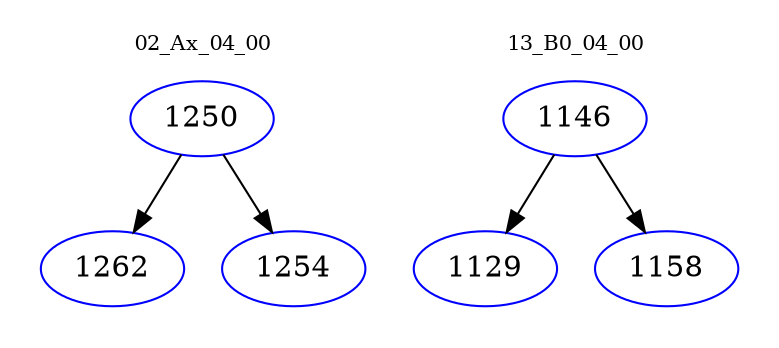 digraph{
subgraph cluster_0 {
color = white
label = "02_Ax_04_00";
fontsize=10;
T0_1250 [label="1250", color="blue"]
T0_1250 -> T0_1262 [color="black"]
T0_1262 [label="1262", color="blue"]
T0_1250 -> T0_1254 [color="black"]
T0_1254 [label="1254", color="blue"]
}
subgraph cluster_1 {
color = white
label = "13_B0_04_00";
fontsize=10;
T1_1146 [label="1146", color="blue"]
T1_1146 -> T1_1129 [color="black"]
T1_1129 [label="1129", color="blue"]
T1_1146 -> T1_1158 [color="black"]
T1_1158 [label="1158", color="blue"]
}
}
